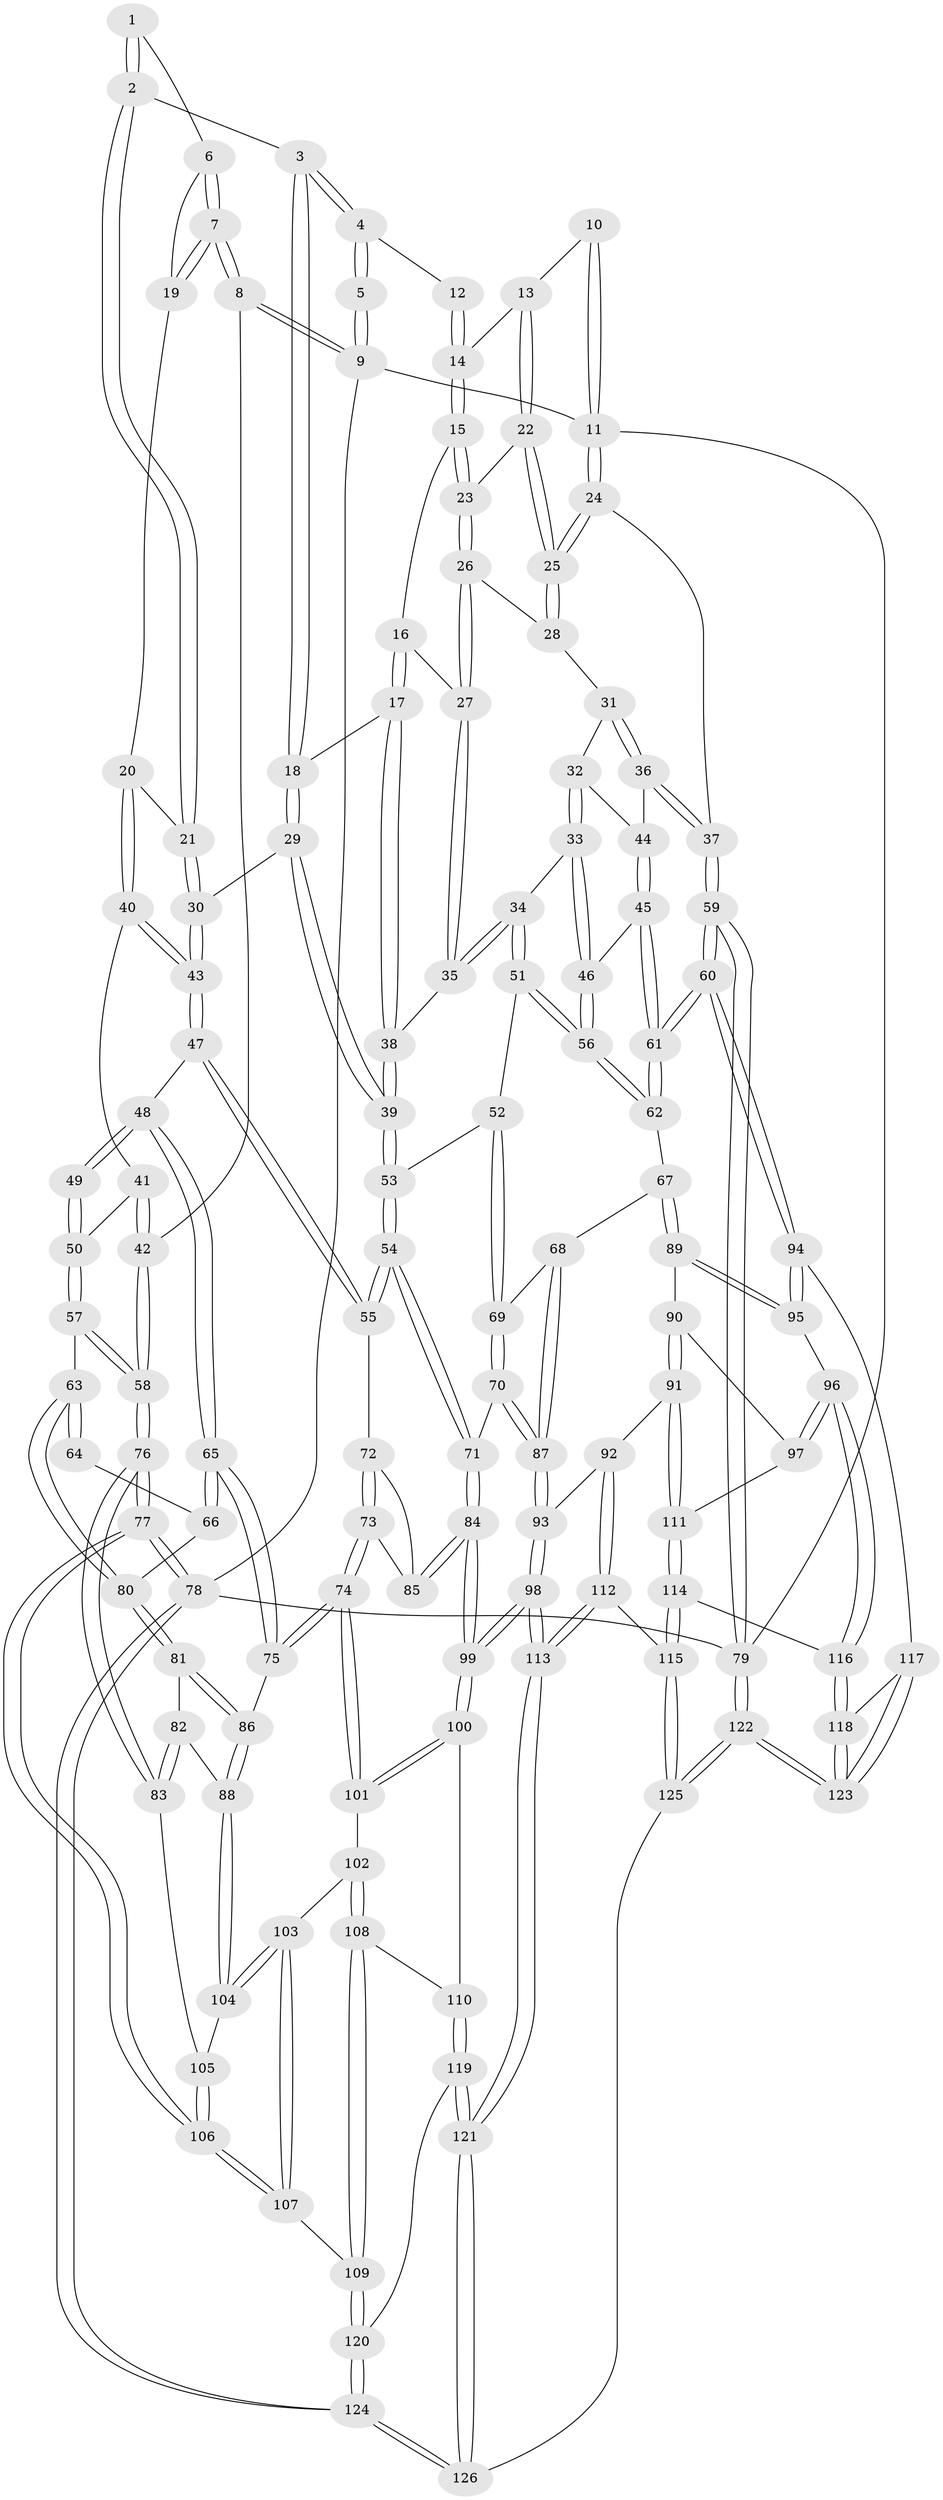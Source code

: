 // Generated by graph-tools (version 1.1) at 2025/01/03/09/25 05:01:38]
// undirected, 126 vertices, 312 edges
graph export_dot {
graph [start="1"]
  node [color=gray90,style=filled];
  1 [pos="+0.08960492998315366+0"];
  2 [pos="+0.2970214045458003+0.14693706280711816"];
  3 [pos="+0.30645080580815504+0.14104026399129915"];
  4 [pos="+0.3637341494975658+0"];
  5 [pos="+0.012186701606174058+0"];
  6 [pos="+0.09186316695581064+0.04237133762130614"];
  7 [pos="+0+0.18633817484943838"];
  8 [pos="+0+0.18481489058053846"];
  9 [pos="+0+0"];
  10 [pos="+0.856592786406512+0"];
  11 [pos="+1+0"];
  12 [pos="+0.5224616724807624+0"];
  13 [pos="+0.7784789074734191+0.0789585037971034"];
  14 [pos="+0.558891946752678+0"];
  15 [pos="+0.5813069795264596+0.12930578652411373"];
  16 [pos="+0.5771833314097762+0.13719096260981548"];
  17 [pos="+0.47174331465050506+0.23055991192564426"];
  18 [pos="+0.46410466070560713+0.2318280064650188"];
  19 [pos="+0.11591635656743553+0.198138088003092"];
  20 [pos="+0.16660393409095092+0.22641087333128582"];
  21 [pos="+0.21687756084043844+0.20875165595680692"];
  22 [pos="+0.7883174044928527+0.11924767022997514"];
  23 [pos="+0.7819497461706807+0.14048473102513956"];
  24 [pos="+1+0"];
  25 [pos="+1+0"];
  26 [pos="+0.7930006818811992+0.17286158211980623"];
  27 [pos="+0.6825692787080767+0.2840505778123014"];
  28 [pos="+0.8506830386284786+0.22456943172173477"];
  29 [pos="+0.39867731556054875+0.40187312873970715"];
  30 [pos="+0.36217095885033135+0.4138676696696938"];
  31 [pos="+0.8584613507191602+0.24633845995487344"];
  32 [pos="+0.8167453230925354+0.3463199347955824"];
  33 [pos="+0.7502828412970536+0.41071326326023655"];
  34 [pos="+0.7097579856244752+0.3990005690257133"];
  35 [pos="+0.6657491558788826+0.37003100876179107"];
  36 [pos="+1+0.35471934796085597"];
  37 [pos="+1+0.3745002816377366"];
  38 [pos="+0.6260059851682402+0.373068319532247"];
  39 [pos="+0.516431748688295+0.4758914703869135"];
  40 [pos="+0.15063164770066245+0.2993690593432192"];
  41 [pos="+0.11502946188114721+0.36172127481363997"];
  42 [pos="+0+0.35331950135995976"];
  43 [pos="+0.31269591492350646+0.4606944813580129"];
  44 [pos="+0.926814798599851+0.38880281712396497"];
  45 [pos="+0.844401160541452+0.4831461272507575"];
  46 [pos="+0.7508150306504375+0.4115286332503901"];
  47 [pos="+0.28891279076193666+0.5065312720925736"];
  48 [pos="+0.27829605318907513+0.513489004251396"];
  49 [pos="+0.22832408503189675+0.5096716933501246"];
  50 [pos="+0.11635268775741209+0.44186441810380733"];
  51 [pos="+0.6426854736232617+0.5439602922805531"];
  52 [pos="+0.6063834369444517+0.5556768048414203"];
  53 [pos="+0.5212031346818206+0.5160530254367095"];
  54 [pos="+0.464385213559935+0.6089138800793467"];
  55 [pos="+0.4395817223218537+0.6079868785547411"];
  56 [pos="+0.7268732536964381+0.5812667609574302"];
  57 [pos="+0+0.5470269717292376"];
  58 [pos="+0+0.5476314052460248"];
  59 [pos="+1+0.6691746212171339"];
  60 [pos="+1+0.6758593911752065"];
  61 [pos="+0.9273450552806287+0.613307896651346"];
  62 [pos="+0.7562144270530202+0.6351815269896172"];
  63 [pos="+0.07771858797801891+0.6093682301688298"];
  64 [pos="+0.17268233191554389+0.5625553155639931"];
  65 [pos="+0.2628548077499211+0.6884159512614976"];
  66 [pos="+0.18562245315059456+0.6339170909542966"];
  67 [pos="+0.7246722897127196+0.6685072516080431"];
  68 [pos="+0.6882163028763788+0.6669194347196391"];
  69 [pos="+0.6188956691485195+0.6243304820688933"];
  70 [pos="+0.5112237546835661+0.6988867087676521"];
  71 [pos="+0.5106307309272496+0.698613518200246"];
  72 [pos="+0.4327280136425153+0.6132744841661684"];
  73 [pos="+0.2878752247895741+0.7049727588153608"];
  74 [pos="+0.2710484291800062+0.7065123222301372"];
  75 [pos="+0.26486634311135776+0.6991322006570857"];
  76 [pos="+0+0.7659069393051038"];
  77 [pos="+0+1"];
  78 [pos="+0+1"];
  79 [pos="+1+1"];
  80 [pos="+0.08255199669089354+0.6192240095518216"];
  81 [pos="+0.08268226246922708+0.6198712946556794"];
  82 [pos="+0.06574851250749679+0.7075521904413784"];
  83 [pos="+0+0.7429969832048383"];
  84 [pos="+0.4260220955839373+0.7628509219717691"];
  85 [pos="+0.38035631976315015+0.7373914794803513"];
  86 [pos="+0.17086980980357813+0.7074393946810962"];
  87 [pos="+0.5636388267145145+0.7526356048647431"];
  88 [pos="+0.11213612430304107+0.7565932585794686"];
  89 [pos="+0.7252593352531465+0.6820362382622568"];
  90 [pos="+0.7233973275382766+0.6948320452672969"];
  91 [pos="+0.6173841487655717+0.8119412868571628"];
  92 [pos="+0.6100836310166812+0.8117776626652595"];
  93 [pos="+0.5676833814273589+0.7633000971434484"];
  94 [pos="+0.982510112024965+0.7574383961117017"];
  95 [pos="+0.8445689914904979+0.7916111481462255"];
  96 [pos="+0.7688121557189586+0.8290606194221636"];
  97 [pos="+0.7439189697347156+0.8191485435750983"];
  98 [pos="+0.41996694516787725+0.9052035527061293"];
  99 [pos="+0.41027116385032114+0.8651427241942401"];
  100 [pos="+0.3016512761079124+0.7838868617973562"];
  101 [pos="+0.27029351691589043+0.7149504949935586"];
  102 [pos="+0.22204772344089715+0.7853677573730498"];
  103 [pos="+0.11189514912641196+0.7674398508868839"];
  104 [pos="+0.11154945198428744+0.7666988884371714"];
  105 [pos="+0.05961482354869992+0.784240278299745"];
  106 [pos="+0.014886630745674001+0.903995669845259"];
  107 [pos="+0.13319393199529614+0.8676130244047329"];
  108 [pos="+0.20492108250076285+0.8307306534866171"];
  109 [pos="+0.15206886316277402+0.8737447049382596"];
  110 [pos="+0.27890822555287725+0.864869092587021"];
  111 [pos="+0.6872254229133222+0.8342713895325591"];
  112 [pos="+0.5792597430302827+0.8959845592846593"];
  113 [pos="+0.41705070094086527+1"];
  114 [pos="+0.6870041939101639+0.9200595156008226"];
  115 [pos="+0.6736524619345934+0.9417149414839124"];
  116 [pos="+0.7847171007850212+0.9071281308347233"];
  117 [pos="+0.9455229983213842+0.8312084806834065"];
  118 [pos="+0.7870978769869994+0.9106569367569484"];
  119 [pos="+0.3324536544644562+0.9794987287973735"];
  120 [pos="+0.18073913542257677+0.921803923661885"];
  121 [pos="+0.41226292875722237+1"];
  122 [pos="+0.851264720141146+1"];
  123 [pos="+0.8540630358244029+1"];
  124 [pos="+0+1"];
  125 [pos="+0.728206562924225+1"];
  126 [pos="+0.4280784089541567+1"];
  1 -- 2;
  1 -- 2;
  1 -- 6;
  2 -- 3;
  2 -- 21;
  2 -- 21;
  3 -- 4;
  3 -- 4;
  3 -- 18;
  3 -- 18;
  4 -- 5;
  4 -- 5;
  4 -- 12;
  5 -- 9;
  5 -- 9;
  6 -- 7;
  6 -- 7;
  6 -- 19;
  7 -- 8;
  7 -- 8;
  7 -- 19;
  7 -- 19;
  8 -- 9;
  8 -- 9;
  8 -- 42;
  9 -- 11;
  9 -- 78;
  10 -- 11;
  10 -- 11;
  10 -- 13;
  11 -- 24;
  11 -- 24;
  11 -- 79;
  12 -- 14;
  12 -- 14;
  13 -- 14;
  13 -- 22;
  13 -- 22;
  14 -- 15;
  14 -- 15;
  15 -- 16;
  15 -- 23;
  15 -- 23;
  16 -- 17;
  16 -- 17;
  16 -- 27;
  17 -- 18;
  17 -- 38;
  17 -- 38;
  18 -- 29;
  18 -- 29;
  19 -- 20;
  20 -- 21;
  20 -- 40;
  20 -- 40;
  21 -- 30;
  21 -- 30;
  22 -- 23;
  22 -- 25;
  22 -- 25;
  23 -- 26;
  23 -- 26;
  24 -- 25;
  24 -- 25;
  24 -- 37;
  25 -- 28;
  25 -- 28;
  26 -- 27;
  26 -- 27;
  26 -- 28;
  27 -- 35;
  27 -- 35;
  28 -- 31;
  29 -- 30;
  29 -- 39;
  29 -- 39;
  30 -- 43;
  30 -- 43;
  31 -- 32;
  31 -- 36;
  31 -- 36;
  32 -- 33;
  32 -- 33;
  32 -- 44;
  33 -- 34;
  33 -- 46;
  33 -- 46;
  34 -- 35;
  34 -- 35;
  34 -- 51;
  34 -- 51;
  35 -- 38;
  36 -- 37;
  36 -- 37;
  36 -- 44;
  37 -- 59;
  37 -- 59;
  38 -- 39;
  38 -- 39;
  39 -- 53;
  39 -- 53;
  40 -- 41;
  40 -- 43;
  40 -- 43;
  41 -- 42;
  41 -- 42;
  41 -- 50;
  42 -- 58;
  42 -- 58;
  43 -- 47;
  43 -- 47;
  44 -- 45;
  44 -- 45;
  45 -- 46;
  45 -- 61;
  45 -- 61;
  46 -- 56;
  46 -- 56;
  47 -- 48;
  47 -- 55;
  47 -- 55;
  48 -- 49;
  48 -- 49;
  48 -- 65;
  48 -- 65;
  49 -- 50;
  49 -- 50;
  50 -- 57;
  50 -- 57;
  51 -- 52;
  51 -- 56;
  51 -- 56;
  52 -- 53;
  52 -- 69;
  52 -- 69;
  53 -- 54;
  53 -- 54;
  54 -- 55;
  54 -- 55;
  54 -- 71;
  54 -- 71;
  55 -- 72;
  56 -- 62;
  56 -- 62;
  57 -- 58;
  57 -- 58;
  57 -- 63;
  58 -- 76;
  58 -- 76;
  59 -- 60;
  59 -- 60;
  59 -- 79;
  59 -- 79;
  60 -- 61;
  60 -- 61;
  60 -- 94;
  60 -- 94;
  61 -- 62;
  61 -- 62;
  62 -- 67;
  63 -- 64;
  63 -- 64;
  63 -- 80;
  63 -- 80;
  64 -- 66;
  65 -- 66;
  65 -- 66;
  65 -- 75;
  65 -- 75;
  66 -- 80;
  67 -- 68;
  67 -- 89;
  67 -- 89;
  68 -- 69;
  68 -- 87;
  68 -- 87;
  69 -- 70;
  69 -- 70;
  70 -- 71;
  70 -- 87;
  70 -- 87;
  71 -- 84;
  71 -- 84;
  72 -- 73;
  72 -- 73;
  72 -- 85;
  73 -- 74;
  73 -- 74;
  73 -- 85;
  74 -- 75;
  74 -- 75;
  74 -- 101;
  74 -- 101;
  75 -- 86;
  76 -- 77;
  76 -- 77;
  76 -- 83;
  76 -- 83;
  77 -- 78;
  77 -- 78;
  77 -- 106;
  77 -- 106;
  78 -- 124;
  78 -- 124;
  78 -- 79;
  79 -- 122;
  79 -- 122;
  80 -- 81;
  80 -- 81;
  81 -- 82;
  81 -- 86;
  81 -- 86;
  82 -- 83;
  82 -- 83;
  82 -- 88;
  83 -- 105;
  84 -- 85;
  84 -- 85;
  84 -- 99;
  84 -- 99;
  86 -- 88;
  86 -- 88;
  87 -- 93;
  87 -- 93;
  88 -- 104;
  88 -- 104;
  89 -- 90;
  89 -- 95;
  89 -- 95;
  90 -- 91;
  90 -- 91;
  90 -- 97;
  91 -- 92;
  91 -- 111;
  91 -- 111;
  92 -- 93;
  92 -- 112;
  92 -- 112;
  93 -- 98;
  93 -- 98;
  94 -- 95;
  94 -- 95;
  94 -- 117;
  95 -- 96;
  96 -- 97;
  96 -- 97;
  96 -- 116;
  96 -- 116;
  97 -- 111;
  98 -- 99;
  98 -- 99;
  98 -- 113;
  98 -- 113;
  99 -- 100;
  99 -- 100;
  100 -- 101;
  100 -- 101;
  100 -- 110;
  101 -- 102;
  102 -- 103;
  102 -- 108;
  102 -- 108;
  103 -- 104;
  103 -- 104;
  103 -- 107;
  103 -- 107;
  104 -- 105;
  105 -- 106;
  105 -- 106;
  106 -- 107;
  106 -- 107;
  107 -- 109;
  108 -- 109;
  108 -- 109;
  108 -- 110;
  109 -- 120;
  109 -- 120;
  110 -- 119;
  110 -- 119;
  111 -- 114;
  111 -- 114;
  112 -- 113;
  112 -- 113;
  112 -- 115;
  113 -- 121;
  113 -- 121;
  114 -- 115;
  114 -- 115;
  114 -- 116;
  115 -- 125;
  115 -- 125;
  116 -- 118;
  116 -- 118;
  117 -- 118;
  117 -- 123;
  117 -- 123;
  118 -- 123;
  118 -- 123;
  119 -- 120;
  119 -- 121;
  119 -- 121;
  120 -- 124;
  120 -- 124;
  121 -- 126;
  121 -- 126;
  122 -- 123;
  122 -- 123;
  122 -- 125;
  122 -- 125;
  124 -- 126;
  124 -- 126;
  125 -- 126;
}
